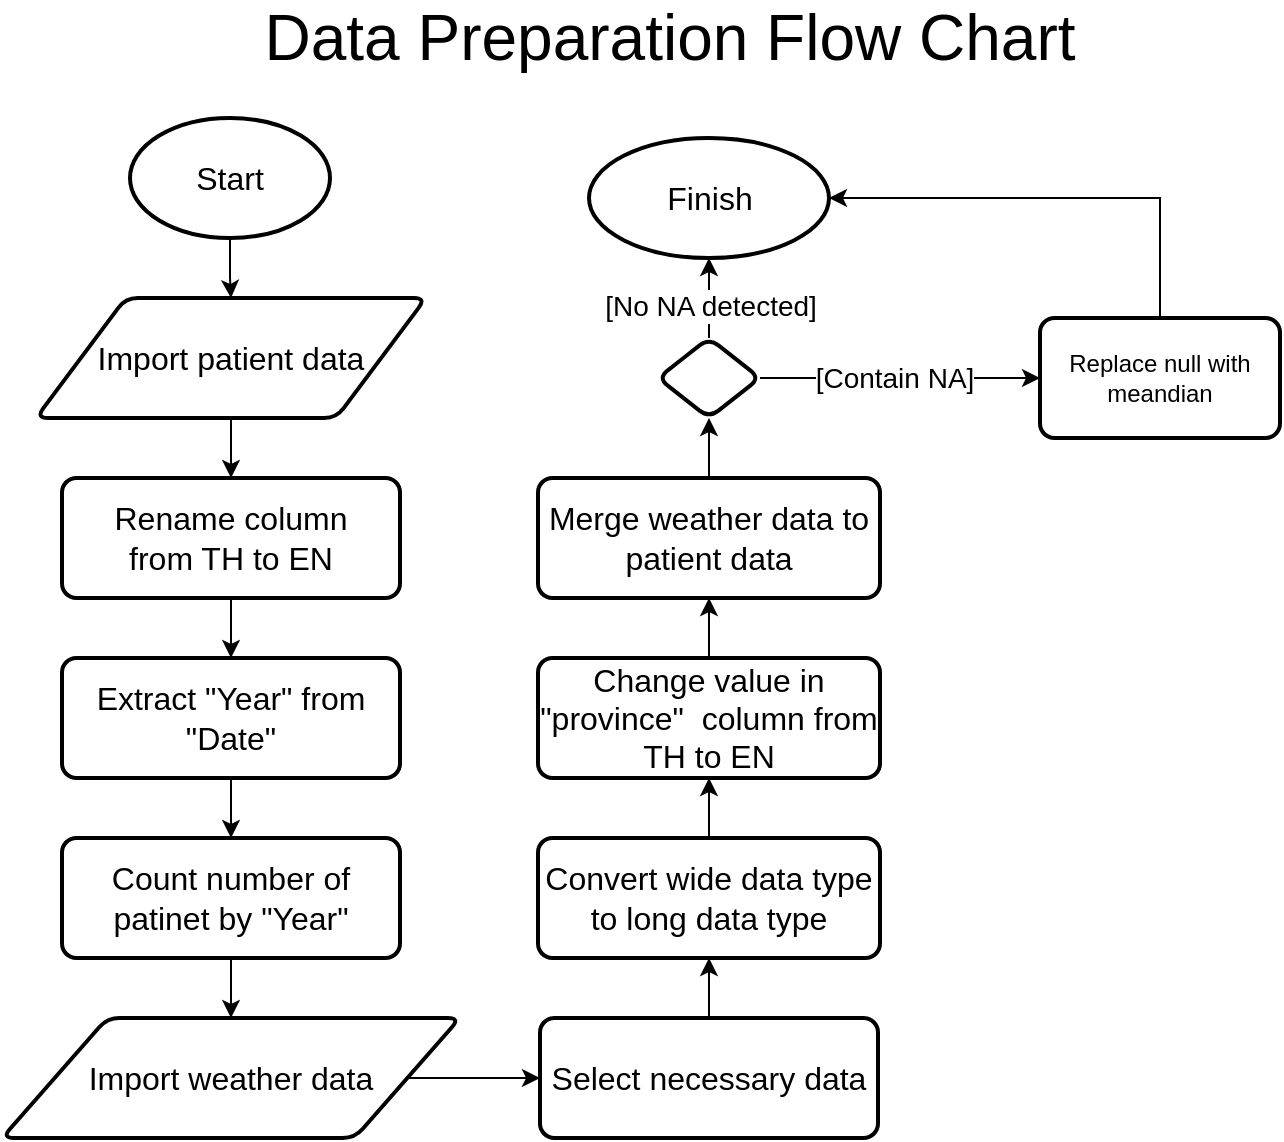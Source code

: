 <mxfile version="15.1.4" type="device" pages="2"><diagram id="V7CwTA6gfd6FFRbIds1v" name="Page-1"><mxGraphModel dx="2677" dy="2024" grid="1" gridSize="10" guides="1" tooltips="1" connect="1" arrows="1" fold="1" page="1" pageScale="1" pageWidth="850" pageHeight="1100" math="0" shadow="0"><root><mxCell id="0"/><mxCell id="1" parent="0"/><mxCell id="VEMkRwBM_0Y4t6Jvrq_x-6" style="edgeStyle=orthogonalEdgeStyle;rounded=0;orthogonalLoop=1;jettySize=auto;html=1;entryX=0.5;entryY=0;entryDx=0;entryDy=0;" edge="1" parent="1" source="VEMkRwBM_0Y4t6Jvrq_x-2" target="VEMkRwBM_0Y4t6Jvrq_x-3"><mxGeometry relative="1" as="geometry"/></mxCell><mxCell id="VEMkRwBM_0Y4t6Jvrq_x-2" value="&lt;font style=&quot;font-size: 16px&quot;&gt;Start&lt;/font&gt;" style="strokeWidth=2;html=1;shape=mxgraph.flowchart.start_1;whiteSpace=wrap;" vertex="1" parent="1"><mxGeometry x="-475" y="30" width="100" height="60" as="geometry"/></mxCell><mxCell id="VEMkRwBM_0Y4t6Jvrq_x-15" value="" style="edgeStyle=orthogonalEdgeStyle;rounded=0;orthogonalLoop=1;jettySize=auto;html=1;" edge="1" parent="1" source="VEMkRwBM_0Y4t6Jvrq_x-3" target="VEMkRwBM_0Y4t6Jvrq_x-14"><mxGeometry relative="1" as="geometry"/></mxCell><mxCell id="VEMkRwBM_0Y4t6Jvrq_x-3" value="&lt;font style=&quot;font-size: 16px&quot;&gt;Import patient data&lt;/font&gt;" style="shape=parallelogram;html=1;strokeWidth=2;perimeter=parallelogramPerimeter;whiteSpace=wrap;rounded=1;arcSize=12;size=0.23;" vertex="1" parent="1"><mxGeometry x="-522" y="120" width="195" height="60" as="geometry"/></mxCell><mxCell id="VEMkRwBM_0Y4t6Jvrq_x-17" style="edgeStyle=orthogonalEdgeStyle;rounded=0;orthogonalLoop=1;jettySize=auto;html=1;entryX=0.5;entryY=0;entryDx=0;entryDy=0;" edge="1" parent="1" source="VEMkRwBM_0Y4t6Jvrq_x-14" target="VEMkRwBM_0Y4t6Jvrq_x-16"><mxGeometry relative="1" as="geometry"/></mxCell><mxCell id="VEMkRwBM_0Y4t6Jvrq_x-14" value="&lt;font style=&quot;font-size: 16px&quot;&gt;Rename column&lt;br&gt;from TH to EN&lt;br&gt;&lt;/font&gt;" style="whiteSpace=wrap;html=1;rounded=1;strokeWidth=2;arcSize=12;" vertex="1" parent="1"><mxGeometry x="-509" y="210" width="169" height="60" as="geometry"/></mxCell><mxCell id="VEMkRwBM_0Y4t6Jvrq_x-20" style="edgeStyle=orthogonalEdgeStyle;rounded=0;orthogonalLoop=1;jettySize=auto;html=1;entryX=0.5;entryY=0;entryDx=0;entryDy=0;" edge="1" parent="1" source="VEMkRwBM_0Y4t6Jvrq_x-16" target="VEMkRwBM_0Y4t6Jvrq_x-18"><mxGeometry relative="1" as="geometry"/></mxCell><mxCell id="VEMkRwBM_0Y4t6Jvrq_x-16" value="&lt;font style=&quot;font-size: 16px&quot;&gt;Extract &quot;Year&quot; from &quot;Date&quot;&lt;br&gt;&lt;/font&gt;" style="whiteSpace=wrap;html=1;rounded=1;strokeWidth=2;arcSize=12;" vertex="1" parent="1"><mxGeometry x="-509" y="300" width="169" height="60" as="geometry"/></mxCell><mxCell id="VEMkRwBM_0Y4t6Jvrq_x-21" style="edgeStyle=orthogonalEdgeStyle;rounded=0;orthogonalLoop=1;jettySize=auto;html=1;entryX=0.5;entryY=0;entryDx=0;entryDy=0;" edge="1" parent="1" source="VEMkRwBM_0Y4t6Jvrq_x-18" target="VEMkRwBM_0Y4t6Jvrq_x-19"><mxGeometry relative="1" as="geometry"/></mxCell><mxCell id="VEMkRwBM_0Y4t6Jvrq_x-18" value="&lt;font style=&quot;font-size: 16px&quot;&gt;Count number of patinet by &quot;Year&quot;&lt;br&gt;&lt;/font&gt;" style="whiteSpace=wrap;html=1;rounded=1;strokeWidth=2;arcSize=12;" vertex="1" parent="1"><mxGeometry x="-509" y="390" width="169" height="60" as="geometry"/></mxCell><mxCell id="VEMkRwBM_0Y4t6Jvrq_x-23" value="" style="edgeStyle=orthogonalEdgeStyle;rounded=0;orthogonalLoop=1;jettySize=auto;html=1;" edge="1" parent="1" source="VEMkRwBM_0Y4t6Jvrq_x-19" target="VEMkRwBM_0Y4t6Jvrq_x-22"><mxGeometry relative="1" as="geometry"/></mxCell><mxCell id="VEMkRwBM_0Y4t6Jvrq_x-19" value="&lt;font style=&quot;font-size: 16px&quot;&gt;Import weather data&lt;br&gt;&lt;/font&gt;" style="shape=parallelogram;html=1;strokeWidth=2;perimeter=parallelogramPerimeter;whiteSpace=wrap;rounded=1;arcSize=12;size=0.23;fontFamily=Helvetica;fontSize=12;fontColor=#000000;align=center;strokeColor=#000000;fillColor=#ffffff;" vertex="1" parent="1"><mxGeometry x="-539" y="480" width="229" height="60" as="geometry"/></mxCell><mxCell id="VEMkRwBM_0Y4t6Jvrq_x-26" value="" style="edgeStyle=orthogonalEdgeStyle;rounded=0;orthogonalLoop=1;jettySize=auto;html=1;" edge="1" parent="1" source="VEMkRwBM_0Y4t6Jvrq_x-22" target="VEMkRwBM_0Y4t6Jvrq_x-25"><mxGeometry relative="1" as="geometry"/></mxCell><mxCell id="VEMkRwBM_0Y4t6Jvrq_x-22" value="&lt;span style=&quot;font-size: 16px&quot;&gt;Select necessary data&lt;/span&gt;" style="whiteSpace=wrap;html=1;rounded=1;strokeWidth=2;arcSize=12;" vertex="1" parent="1"><mxGeometry x="-270" y="480" width="169" height="60" as="geometry"/></mxCell><mxCell id="VEMkRwBM_0Y4t6Jvrq_x-28" value="" style="edgeStyle=orthogonalEdgeStyle;rounded=0;orthogonalLoop=1;jettySize=auto;html=1;" edge="1" parent="1" source="VEMkRwBM_0Y4t6Jvrq_x-25" target="VEMkRwBM_0Y4t6Jvrq_x-27"><mxGeometry relative="1" as="geometry"/></mxCell><mxCell id="VEMkRwBM_0Y4t6Jvrq_x-25" value="&lt;span style=&quot;font-size: 16px&quot;&gt;Convert wide data type to long data type&lt;/span&gt;" style="whiteSpace=wrap;html=1;rounded=1;strokeWidth=2;arcSize=12;" vertex="1" parent="1"><mxGeometry x="-271" y="390" width="171" height="60" as="geometry"/></mxCell><mxCell id="VEMkRwBM_0Y4t6Jvrq_x-30" value="" style="edgeStyle=orthogonalEdgeStyle;rounded=0;orthogonalLoop=1;jettySize=auto;html=1;" edge="1" parent="1" source="VEMkRwBM_0Y4t6Jvrq_x-27" target="VEMkRwBM_0Y4t6Jvrq_x-29"><mxGeometry relative="1" as="geometry"/></mxCell><mxCell id="VEMkRwBM_0Y4t6Jvrq_x-27" value="&lt;span style=&quot;font-size: 16px&quot;&gt;Change value in &quot;province&quot;&amp;nbsp; column from TH to EN&lt;/span&gt;" style="whiteSpace=wrap;html=1;rounded=1;strokeWidth=2;arcSize=12;" vertex="1" parent="1"><mxGeometry x="-271" y="300" width="171" height="60" as="geometry"/></mxCell><mxCell id="VEMkRwBM_0Y4t6Jvrq_x-33" value="" style="edgeStyle=orthogonalEdgeStyle;rounded=0;orthogonalLoop=1;jettySize=auto;html=1;" edge="1" parent="1" source="VEMkRwBM_0Y4t6Jvrq_x-29" target="VEMkRwBM_0Y4t6Jvrq_x-32"><mxGeometry relative="1" as="geometry"/></mxCell><mxCell id="VEMkRwBM_0Y4t6Jvrq_x-29" value="&lt;font style=&quot;font-size: 16px&quot;&gt;Merge weather data to patient data&lt;/font&gt;" style="whiteSpace=wrap;html=1;rounded=1;strokeWidth=2;arcSize=12;" vertex="1" parent="1"><mxGeometry x="-271" y="210" width="171" height="60" as="geometry"/></mxCell><mxCell id="VEMkRwBM_0Y4t6Jvrq_x-35" value="&lt;font style=&quot;font-size: 14px&quot;&gt;[Contain NA]&lt;/font&gt;" style="edgeStyle=orthogonalEdgeStyle;rounded=0;orthogonalLoop=1;jettySize=auto;html=1;" edge="1" parent="1" source="VEMkRwBM_0Y4t6Jvrq_x-32" target="VEMkRwBM_0Y4t6Jvrq_x-34"><mxGeometry x="-0.047" relative="1" as="geometry"><mxPoint as="offset"/></mxGeometry></mxCell><mxCell id="VEMkRwBM_0Y4t6Jvrq_x-37" value="&lt;font style=&quot;font-size: 14px&quot;&gt;[No NA detected]&lt;/font&gt;" style="edgeStyle=orthogonalEdgeStyle;rounded=0;orthogonalLoop=1;jettySize=auto;html=1;" edge="1" parent="1" source="VEMkRwBM_0Y4t6Jvrq_x-32" target="VEMkRwBM_0Y4t6Jvrq_x-36"><mxGeometry x="-0.2" relative="1" as="geometry"><mxPoint as="offset"/></mxGeometry></mxCell><mxCell id="VEMkRwBM_0Y4t6Jvrq_x-32" value="" style="rhombus;whiteSpace=wrap;html=1;rounded=1;strokeWidth=2;arcSize=12;" vertex="1" parent="1"><mxGeometry x="-211" y="140" width="51" height="40" as="geometry"/></mxCell><mxCell id="VEMkRwBM_0Y4t6Jvrq_x-38" style="edgeStyle=orthogonalEdgeStyle;rounded=0;orthogonalLoop=1;jettySize=auto;html=1;entryX=1;entryY=0.5;entryDx=0;entryDy=0;" edge="1" parent="1" source="VEMkRwBM_0Y4t6Jvrq_x-34" target="VEMkRwBM_0Y4t6Jvrq_x-36"><mxGeometry relative="1" as="geometry"><Array as="points"><mxPoint x="40" y="70"/></Array></mxGeometry></mxCell><mxCell id="VEMkRwBM_0Y4t6Jvrq_x-34" value="Replace null with meandian" style="whiteSpace=wrap;html=1;rounded=1;strokeWidth=2;arcSize=12;" vertex="1" parent="1"><mxGeometry x="-20" y="130" width="120" height="60" as="geometry"/></mxCell><mxCell id="VEMkRwBM_0Y4t6Jvrq_x-36" value="&lt;font style=&quot;font-size: 16px&quot;&gt;Finish&lt;/font&gt;" style="ellipse;whiteSpace=wrap;html=1;rounded=1;strokeWidth=2;arcSize=12;" vertex="1" parent="1"><mxGeometry x="-245.5" y="40" width="120" height="60" as="geometry"/></mxCell><mxCell id="VEMkRwBM_0Y4t6Jvrq_x-39" value="&lt;font style=&quot;font-size: 32px&quot;&gt;Data Preparation Flow Chart&lt;/font&gt;" style="text;html=1;strokeColor=none;fillColor=none;align=center;verticalAlign=middle;whiteSpace=wrap;rounded=0;" vertex="1" parent="1"><mxGeometry x="-480" y="-20" width="550" height="20" as="geometry"/></mxCell></root></mxGraphModel></diagram><diagram name="Copy of Page-1" id="9W-n8IPFVXkJn3lts0wA"><mxGraphModel dx="2865" dy="2023" grid="1" gridSize="10" guides="1" tooltips="1" connect="1" arrows="1" fold="1" page="1" pageScale="1" pageWidth="850" pageHeight="1100" math="0" shadow="0"><root><mxCell id="IIhA9WXuz584KzN-hYOU-0"/><mxCell id="IIhA9WXuz584KzN-hYOU-1" parent="IIhA9WXuz584KzN-hYOU-0"/><mxCell id="IIhA9WXuz584KzN-hYOU-2" style="edgeStyle=orthogonalEdgeStyle;rounded=0;orthogonalLoop=1;jettySize=auto;html=1;entryX=0.5;entryY=0;entryDx=0;entryDy=0;" edge="1" parent="IIhA9WXuz584KzN-hYOU-1" source="IIhA9WXuz584KzN-hYOU-3" target="IIhA9WXuz584KzN-hYOU-5"><mxGeometry relative="1" as="geometry"/></mxCell><mxCell id="IIhA9WXuz584KzN-hYOU-3" value="&lt;font style=&quot;font-size: 16px&quot;&gt;Start&lt;/font&gt;" style="strokeWidth=2;html=1;shape=mxgraph.flowchart.start_1;whiteSpace=wrap;" vertex="1" parent="IIhA9WXuz584KzN-hYOU-1"><mxGeometry x="-475" y="40" width="100" height="60" as="geometry"/></mxCell><mxCell id="IIhA9WXuz584KzN-hYOU-4" value="" style="edgeStyle=orthogonalEdgeStyle;rounded=0;orthogonalLoop=1;jettySize=auto;html=1;" edge="1" parent="IIhA9WXuz584KzN-hYOU-1" source="IIhA9WXuz584KzN-hYOU-5" target="IIhA9WXuz584KzN-hYOU-7"><mxGeometry relative="1" as="geometry"/></mxCell><mxCell id="IIhA9WXuz584KzN-hYOU-5" value="&lt;font style=&quot;font-size: 16px&quot;&gt;Import preprocessed data&lt;/font&gt;" style="shape=parallelogram;html=1;strokeWidth=2;perimeter=parallelogramPerimeter;whiteSpace=wrap;rounded=1;arcSize=12;size=0.23;" vertex="1" parent="IIhA9WXuz584KzN-hYOU-1"><mxGeometry x="-570" y="120" width="291" height="60" as="geometry"/></mxCell><mxCell id="IIhA9WXuz584KzN-hYOU-6" style="edgeStyle=orthogonalEdgeStyle;rounded=0;orthogonalLoop=1;jettySize=auto;html=1;entryX=0.5;entryY=0;entryDx=0;entryDy=0;" edge="1" parent="IIhA9WXuz584KzN-hYOU-1" source="IIhA9WXuz584KzN-hYOU-7" target="IIhA9WXuz584KzN-hYOU-9"><mxGeometry relative="1" as="geometry"/></mxCell><mxCell id="IIhA9WXuz584KzN-hYOU-7" value="&lt;font style=&quot;font-size: 16px&quot;&gt;Implement Min-Max Scaling&lt;br&gt;&lt;/font&gt;" style="whiteSpace=wrap;html=1;rounded=1;strokeWidth=2;arcSize=12;" vertex="1" parent="IIhA9WXuz584KzN-hYOU-1"><mxGeometry x="-549" y="210" width="249" height="60" as="geometry"/></mxCell><mxCell id="IIhA9WXuz584KzN-hYOU-8" style="edgeStyle=orthogonalEdgeStyle;rounded=0;orthogonalLoop=1;jettySize=auto;html=1;entryX=0.5;entryY=0;entryDx=0;entryDy=0;" edge="1" parent="IIhA9WXuz584KzN-hYOU-1" source="IIhA9WXuz584KzN-hYOU-9" target="IIhA9WXuz584KzN-hYOU-11"><mxGeometry relative="1" as="geometry"/></mxCell><mxCell id="IIhA9WXuz584KzN-hYOU-9" value="&lt;font style=&quot;font-size: 16px&quot;&gt;Select the predictor features&lt;br&gt;&lt;/font&gt;" style="whiteSpace=wrap;html=1;rounded=1;strokeWidth=2;arcSize=12;" vertex="1" parent="IIhA9WXuz584KzN-hYOU-1"><mxGeometry x="-549" y="300" width="249" height="60" as="geometry"/></mxCell><mxCell id="IIhA9WXuz584KzN-hYOU-30" value="" style="edgeStyle=orthogonalEdgeStyle;rounded=0;orthogonalLoop=1;jettySize=auto;html=1;" edge="1" parent="IIhA9WXuz584KzN-hYOU-1" source="IIhA9WXuz584KzN-hYOU-11" target="IIhA9WXuz584KzN-hYOU-29"><mxGeometry relative="1" as="geometry"/></mxCell><mxCell id="IIhA9WXuz584KzN-hYOU-11" value="&lt;font style=&quot;font-size: 16px&quot;&gt;Select the target feature&lt;br&gt;&lt;/font&gt;" style="whiteSpace=wrap;html=1;rounded=1;strokeWidth=2;arcSize=12;" vertex="1" parent="IIhA9WXuz584KzN-hYOU-1"><mxGeometry x="-549" y="390" width="249" height="60" as="geometry"/></mxCell><mxCell id="IIhA9WXuz584KzN-hYOU-35" style="edgeStyle=orthogonalEdgeStyle;rounded=0;orthogonalLoop=1;jettySize=auto;html=1;entryX=0.5;entryY=1;entryDx=0;entryDy=0;" edge="1" parent="IIhA9WXuz584KzN-hYOU-1" source="IIhA9WXuz584KzN-hYOU-21" target="IIhA9WXuz584KzN-hYOU-33"><mxGeometry relative="1" as="geometry"/></mxCell><mxCell id="IIhA9WXuz584KzN-hYOU-21" value="&lt;font style=&quot;font-size: 16px&quot;&gt;Create the Regression Model&lt;/font&gt;" style="whiteSpace=wrap;html=1;rounded=1;strokeWidth=2;arcSize=12;" vertex="1" parent="IIhA9WXuz584KzN-hYOU-1"><mxGeometry x="-250" y="480" width="249" height="60" as="geometry"/></mxCell><mxCell id="IIhA9WXuz584KzN-hYOU-28" value="&lt;font style=&quot;font-size: 32px&quot;&gt;Multiple Linear Regression Flow Chart&lt;/font&gt;" style="text;html=1;strokeColor=none;fillColor=none;align=center;verticalAlign=middle;whiteSpace=wrap;rounded=0;" vertex="1" parent="IIhA9WXuz584KzN-hYOU-1"><mxGeometry x="-490" y="-26" width="550" height="20" as="geometry"/></mxCell><mxCell id="IIhA9WXuz584KzN-hYOU-31" style="edgeStyle=orthogonalEdgeStyle;rounded=0;orthogonalLoop=1;jettySize=auto;html=1;entryX=0;entryY=0.5;entryDx=0;entryDy=0;" edge="1" parent="IIhA9WXuz584KzN-hYOU-1" source="IIhA9WXuz584KzN-hYOU-29" target="IIhA9WXuz584KzN-hYOU-21"><mxGeometry relative="1" as="geometry"/></mxCell><mxCell id="IIhA9WXuz584KzN-hYOU-29" value="&lt;font style=&quot;font-size: 16px&quot;&gt;Split data to train set and test set in 80:20 proportion&lt;/font&gt;" style="whiteSpace=wrap;html=1;rounded=1;strokeWidth=2;arcSize=12;" vertex="1" parent="IIhA9WXuz584KzN-hYOU-1"><mxGeometry x="-550" y="480" width="250" height="60" as="geometry"/></mxCell><mxCell id="IIhA9WXuz584KzN-hYOU-42" value="" style="edgeStyle=orthogonalEdgeStyle;rounded=0;orthogonalLoop=1;jettySize=auto;html=1;" edge="1" parent="IIhA9WXuz584KzN-hYOU-1" source="IIhA9WXuz584KzN-hYOU-33" target="IIhA9WXuz584KzN-hYOU-41"><mxGeometry relative="1" as="geometry"/></mxCell><mxCell id="IIhA9WXuz584KzN-hYOU-33" value="&lt;font style=&quot;font-size: 16px&quot;&gt;Train the model using train set&lt;/font&gt;" style="whiteSpace=wrap;html=1;rounded=1;strokeWidth=2;arcSize=12;" vertex="1" parent="IIhA9WXuz584KzN-hYOU-1"><mxGeometry x="-245.5" y="390" width="240" height="60" as="geometry"/></mxCell><mxCell id="IIhA9WXuz584KzN-hYOU-38" style="edgeStyle=orthogonalEdgeStyle;rounded=0;orthogonalLoop=1;jettySize=auto;html=1;entryX=1;entryY=0.5;entryDx=0;entryDy=0;exitX=0.5;exitY=1;exitDx=0;exitDy=0;" edge="1" parent="IIhA9WXuz584KzN-hYOU-1" source="IIhA9WXuz584KzN-hYOU-36" target="IIhA9WXuz584KzN-hYOU-21"><mxGeometry relative="1" as="geometry"><mxPoint x="75" y="350" as="sourcePoint"/><Array as="points"><mxPoint x="75" y="510"/></Array></mxGeometry></mxCell><mxCell id="IIhA9WXuz584KzN-hYOU-44" value="&lt;font style=&quot;font-size: 14px&quot;&gt;[The results are not acceptable]&lt;/font&gt;" style="edgeLabel;html=1;align=center;verticalAlign=middle;resizable=0;points=[];" vertex="1" connectable="0" parent="IIhA9WXuz584KzN-hYOU-38"><mxGeometry x="-0.064" y="-2" relative="1" as="geometry"><mxPoint x="2" y="-90" as="offset"/></mxGeometry></mxCell><mxCell id="IIhA9WXuz584KzN-hYOU-49" value="&lt;span style=&quot;font-family: &amp;#34;helvetica&amp;#34; ; font-size: 14px&quot;&gt;[The results are acceptable]&lt;/span&gt;" style="edgeStyle=orthogonalEdgeStyle;rounded=0;orthogonalLoop=1;jettySize=auto;html=1;entryX=1;entryY=0.5;entryDx=0;entryDy=0;" edge="1" parent="IIhA9WXuz584KzN-hYOU-1" source="IIhA9WXuz584KzN-hYOU-36" target="IIhA9WXuz584KzN-hYOU-45"><mxGeometry x="-0.612" relative="1" as="geometry"><Array as="points"><mxPoint x="75" y="240"/></Array><mxPoint as="offset"/></mxGeometry></mxCell><mxCell id="IIhA9WXuz584KzN-hYOU-36" value="" style="rhombus;whiteSpace=wrap;html=1;rounded=1;strokeWidth=2;arcSize=12;" vertex="1" parent="IIhA9WXuz584KzN-hYOU-1"><mxGeometry x="50" y="310" width="49" height="40" as="geometry"/></mxCell><mxCell id="IIhA9WXuz584KzN-hYOU-48" style="edgeStyle=orthogonalEdgeStyle;rounded=0;orthogonalLoop=1;jettySize=auto;html=1;entryX=0;entryY=0.5;entryDx=0;entryDy=0;" edge="1" parent="IIhA9WXuz584KzN-hYOU-1" source="IIhA9WXuz584KzN-hYOU-41" target="IIhA9WXuz584KzN-hYOU-36"><mxGeometry relative="1" as="geometry"/></mxCell><mxCell id="IIhA9WXuz584KzN-hYOU-41" value="&lt;font style=&quot;font-size: 16px&quot;&gt;Evaluate the result of the prediction in train set&lt;/font&gt;" style="whiteSpace=wrap;html=1;rounded=1;strokeWidth=2;arcSize=12;" vertex="1" parent="IIhA9WXuz584KzN-hYOU-1"><mxGeometry x="-241" y="300" width="231" height="60" as="geometry"/></mxCell><mxCell id="IIhA9WXuz584KzN-hYOU-51" value="" style="edgeStyle=orthogonalEdgeStyle;rounded=0;orthogonalLoop=1;jettySize=auto;html=1;" edge="1" parent="IIhA9WXuz584KzN-hYOU-1" source="IIhA9WXuz584KzN-hYOU-45" target="IIhA9WXuz584KzN-hYOU-50"><mxGeometry relative="1" as="geometry"/></mxCell><mxCell id="IIhA9WXuz584KzN-hYOU-45" value="&lt;span style=&quot;font-size: 16px&quot;&gt;Predict the target class in&lt;br&gt;the test set&lt;/span&gt;" style="whiteSpace=wrap;html=1;rounded=1;strokeWidth=2;arcSize=12;" vertex="1" parent="IIhA9WXuz584KzN-hYOU-1"><mxGeometry x="-241" y="210" width="231" height="60" as="geometry"/></mxCell><mxCell id="IIhA9WXuz584KzN-hYOU-53" value="" style="edgeStyle=orthogonalEdgeStyle;rounded=0;orthogonalLoop=1;jettySize=auto;html=1;" edge="1" parent="IIhA9WXuz584KzN-hYOU-1" source="IIhA9WXuz584KzN-hYOU-50" target="IIhA9WXuz584KzN-hYOU-52"><mxGeometry relative="1" as="geometry"/></mxCell><mxCell id="IIhA9WXuz584KzN-hYOU-50" value="&lt;span style=&quot;font-size: 16px&quot;&gt;Evaluate the result of the prediction in train set and test set&lt;/span&gt;" style="whiteSpace=wrap;html=1;rounded=1;strokeWidth=2;arcSize=12;" vertex="1" parent="IIhA9WXuz584KzN-hYOU-1"><mxGeometry x="-251" y="120" width="251" height="60" as="geometry"/></mxCell><mxCell id="IIhA9WXuz584KzN-hYOU-52" value="&lt;font style=&quot;font-size: 15px&quot;&gt;End&lt;/font&gt;" style="ellipse;whiteSpace=wrap;html=1;rounded=1;strokeWidth=2;arcSize=12;" vertex="1" parent="IIhA9WXuz584KzN-hYOU-1"><mxGeometry x="-185.5" y="40" width="120" height="60" as="geometry"/></mxCell></root></mxGraphModel></diagram></mxfile>